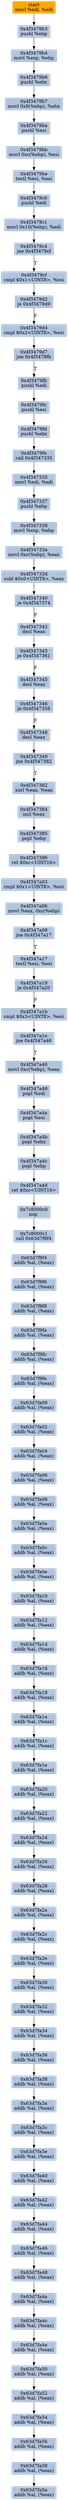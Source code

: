 digraph G {
node[shape=rectangle,style=filled,fillcolor=lightsteelblue,color=lightsteelblue]
bgcolor="transparent"
a0x4f3479b1movl_edi_edi[label="start\nmovl %edi, %edi",color="lightgrey",fillcolor="orange"];
a0x4f3479b3pushl_ebp[label="0x4f3479b3\npushl %ebp"];
a0x4f3479b4movl_esp_ebp[label="0x4f3479b4\nmovl %esp, %ebp"];
a0x4f3479b6pushl_ebx[label="0x4f3479b6\npushl %ebx"];
a0x4f3479b7movl_0x8ebp__ebx[label="0x4f3479b7\nmovl 0x8(%ebp), %ebx"];
a0x4f3479bapushl_esi[label="0x4f3479ba\npushl %esi"];
a0x4f3479bbmovl_0xcebp__esi[label="0x4f3479bb\nmovl 0xc(%ebp), %esi"];
a0x4f3479betestl_esi_esi[label="0x4f3479be\ntestl %esi, %esi"];
a0x4f3479c0pushl_edi[label="0x4f3479c0\npushl %edi"];
a0x4f3479c1movl_0x10ebp__edi[label="0x4f3479c1\nmovl 0x10(%ebp), %edi"];
a0x4f3479c4jne_0x4f3479cf[label="0x4f3479c4\njne 0x4f3479cf"];
a0x4f3479cfcmpl_0x1UINT8_esi[label="0x4f3479cf\ncmpl $0x1<UINT8>, %esi"];
a0x4f3479d2je_0x4f3479d9[label="0x4f3479d2\nje 0x4f3479d9"];
a0x4f3479d4cmpl_0x2UINT8_esi[label="0x4f3479d4\ncmpl $0x2<UINT8>, %esi"];
a0x4f3479d7jne_0x4f3479fb[label="0x4f3479d7\njne 0x4f3479fb"];
a0x4f3479fbpushl_edi[label="0x4f3479fb\npushl %edi"];
a0x4f3479fcpushl_esi[label="0x4f3479fc\npushl %esi"];
a0x4f3479fdpushl_ebx[label="0x4f3479fd\npushl %ebx"];
a0x4f3479fecall_0x4f347335[label="0x4f3479fe\ncall 0x4f347335"];
a0x4f347335movl_edi_edi[label="0x4f347335\nmovl %edi, %edi"];
a0x4f347337pushl_ebp[label="0x4f347337\npushl %ebp"];
a0x4f347338movl_esp_ebp[label="0x4f347338\nmovl %esp, %ebp"];
a0x4f34733amovl_0xcebp__eax[label="0x4f34733a\nmovl 0xc(%ebp), %eax"];
a0x4f34733dsubl_0x0UINT8_eax[label="0x4f34733d\nsubl $0x0<UINT8>, %eax"];
a0x4f347340je_0x4f347374[label="0x4f347340\nje 0x4f347374"];
a0x4f347342decl_eax[label="0x4f347342\ndecl %eax"];
a0x4f347343je_0x4f347361[label="0x4f347343\nje 0x4f347361"];
a0x4f347345decl_eax[label="0x4f347345\ndecl %eax"];
a0x4f347346je_0x4f347356[label="0x4f347346\nje 0x4f347356"];
a0x4f347348decl_eax[label="0x4f347348\ndecl %eax"];
a0x4f347349jne_0x4f347382[label="0x4f347349\njne 0x4f347382"];
a0x4f347382xorl_eax_eax[label="0x4f347382\nxorl %eax, %eax"];
a0x4f347384incl_eax[label="0x4f347384\nincl %eax"];
a0x4f347385popl_ebp[label="0x4f347385\npopl %ebp"];
a0x4f347386ret_0xcUINT16[label="0x4f347386\nret $0xc<UINT16>"];
a0x4f347a03cmpl_0x1UINT8_esi[label="0x4f347a03\ncmpl $0x1<UINT8>, %esi"];
a0x4f347a06movl_eax_0xcebp_[label="0x4f347a06\nmovl %eax, 0xc(%ebp)"];
a0x4f347a09jne_0x4f347a17[label="0x4f347a09\njne 0x4f347a17"];
a0x4f347a17testl_esi_esi[label="0x4f347a17\ntestl %esi, %esi"];
a0x4f347a19je_0x4f347a20[label="0x4f347a19\nje 0x4f347a20"];
a0x4f347a1bcmpl_0x3UINT8_esi[label="0x4f347a1b\ncmpl $0x3<UINT8>, %esi"];
a0x4f347a1ejne_0x4f347a46[label="0x4f347a1e\njne 0x4f347a46"];
a0x4f347a46movl_0xcebp__eax[label="0x4f347a46\nmovl 0xc(%ebp), %eax"];
a0x4f347a49popl_edi[label="0x4f347a49\npopl %edi"];
a0x4f347a4apopl_esi[label="0x4f347a4a\npopl %esi"];
a0x4f347a4bpopl_ebx[label="0x4f347a4b\npopl %ebx"];
a0x4f347a4cpopl_ebp[label="0x4f347a4c\npopl %ebp"];
a0x4f347a4dret_0xcUINT16[label="0x4f347a4d\nret $0xc<UINT16>"];
a0x7c8000c0nop_[label="0x7c8000c0\nnop "];
a0x7c8000c1call_0x63d7f9f4[label="0x7c8000c1\ncall 0x63d7f9f4"];
a0x63d7f9f4addb_al_eax_[label="0x63d7f9f4\naddb %al, (%eax)"];
a0x63d7f9f6addb_al_eax_[label="0x63d7f9f6\naddb %al, (%eax)"];
a0x63d7f9f8addb_al_eax_[label="0x63d7f9f8\naddb %al, (%eax)"];
a0x63d7f9faaddb_al_eax_[label="0x63d7f9fa\naddb %al, (%eax)"];
a0x63d7f9fcaddb_al_eax_[label="0x63d7f9fc\naddb %al, (%eax)"];
a0x63d7f9feaddb_al_eax_[label="0x63d7f9fe\naddb %al, (%eax)"];
a0x63d7fa00addb_al_eax_[label="0x63d7fa00\naddb %al, (%eax)"];
a0x63d7fa02addb_al_eax_[label="0x63d7fa02\naddb %al, (%eax)"];
a0x63d7fa04addb_al_eax_[label="0x63d7fa04\naddb %al, (%eax)"];
a0x63d7fa06addb_al_eax_[label="0x63d7fa06\naddb %al, (%eax)"];
a0x63d7fa08addb_al_eax_[label="0x63d7fa08\naddb %al, (%eax)"];
a0x63d7fa0aaddb_al_eax_[label="0x63d7fa0a\naddb %al, (%eax)"];
a0x63d7fa0caddb_al_eax_[label="0x63d7fa0c\naddb %al, (%eax)"];
a0x63d7fa0eaddb_al_eax_[label="0x63d7fa0e\naddb %al, (%eax)"];
a0x63d7fa10addb_al_eax_[label="0x63d7fa10\naddb %al, (%eax)"];
a0x63d7fa12addb_al_eax_[label="0x63d7fa12\naddb %al, (%eax)"];
a0x63d7fa14addb_al_eax_[label="0x63d7fa14\naddb %al, (%eax)"];
a0x63d7fa16addb_al_eax_[label="0x63d7fa16\naddb %al, (%eax)"];
a0x63d7fa18addb_al_eax_[label="0x63d7fa18\naddb %al, (%eax)"];
a0x63d7fa1aaddb_al_eax_[label="0x63d7fa1a\naddb %al, (%eax)"];
a0x63d7fa1caddb_al_eax_[label="0x63d7fa1c\naddb %al, (%eax)"];
a0x63d7fa1eaddb_al_eax_[label="0x63d7fa1e\naddb %al, (%eax)"];
a0x63d7fa20addb_al_eax_[label="0x63d7fa20\naddb %al, (%eax)"];
a0x63d7fa22addb_al_eax_[label="0x63d7fa22\naddb %al, (%eax)"];
a0x63d7fa24addb_al_eax_[label="0x63d7fa24\naddb %al, (%eax)"];
a0x63d7fa26addb_al_eax_[label="0x63d7fa26\naddb %al, (%eax)"];
a0x63d7fa28addb_al_eax_[label="0x63d7fa28\naddb %al, (%eax)"];
a0x63d7fa2aaddb_al_eax_[label="0x63d7fa2a\naddb %al, (%eax)"];
a0x63d7fa2caddb_al_eax_[label="0x63d7fa2c\naddb %al, (%eax)"];
a0x63d7fa2eaddb_al_eax_[label="0x63d7fa2e\naddb %al, (%eax)"];
a0x63d7fa30addb_al_eax_[label="0x63d7fa30\naddb %al, (%eax)"];
a0x63d7fa32addb_al_eax_[label="0x63d7fa32\naddb %al, (%eax)"];
a0x63d7fa34addb_al_eax_[label="0x63d7fa34\naddb %al, (%eax)"];
a0x63d7fa36addb_al_eax_[label="0x63d7fa36\naddb %al, (%eax)"];
a0x63d7fa38addb_al_eax_[label="0x63d7fa38\naddb %al, (%eax)"];
a0x63d7fa3aaddb_al_eax_[label="0x63d7fa3a\naddb %al, (%eax)"];
a0x63d7fa3caddb_al_eax_[label="0x63d7fa3c\naddb %al, (%eax)"];
a0x63d7fa3eaddb_al_eax_[label="0x63d7fa3e\naddb %al, (%eax)"];
a0x63d7fa40addb_al_eax_[label="0x63d7fa40\naddb %al, (%eax)"];
a0x63d7fa42addb_al_eax_[label="0x63d7fa42\naddb %al, (%eax)"];
a0x63d7fa44addb_al_eax_[label="0x63d7fa44\naddb %al, (%eax)"];
a0x63d7fa46addb_al_eax_[label="0x63d7fa46\naddb %al, (%eax)"];
a0x63d7fa48addb_al_eax_[label="0x63d7fa48\naddb %al, (%eax)"];
a0x63d7fa4aaddb_al_eax_[label="0x63d7fa4a\naddb %al, (%eax)"];
a0x63d7fa4caddb_al_eax_[label="0x63d7fa4c\naddb %al, (%eax)"];
a0x63d7fa4eaddb_al_eax_[label="0x63d7fa4e\naddb %al, (%eax)"];
a0x63d7fa50addb_al_eax_[label="0x63d7fa50\naddb %al, (%eax)"];
a0x63d7fa52addb_al_eax_[label="0x63d7fa52\naddb %al, (%eax)"];
a0x63d7fa54addb_al_eax_[label="0x63d7fa54\naddb %al, (%eax)"];
a0x63d7fa56addb_al_eax_[label="0x63d7fa56\naddb %al, (%eax)"];
a0x63d7fa58addb_al_eax_[label="0x63d7fa58\naddb %al, (%eax)"];
a0x63d7fa5aaddb_al_eax_[label="0x63d7fa5a\naddb %al, (%eax)"];
a0x4f3479b1movl_edi_edi -> a0x4f3479b3pushl_ebp [color="#000000"];
a0x4f3479b3pushl_ebp -> a0x4f3479b4movl_esp_ebp [color="#000000"];
a0x4f3479b4movl_esp_ebp -> a0x4f3479b6pushl_ebx [color="#000000"];
a0x4f3479b6pushl_ebx -> a0x4f3479b7movl_0x8ebp__ebx [color="#000000"];
a0x4f3479b7movl_0x8ebp__ebx -> a0x4f3479bapushl_esi [color="#000000"];
a0x4f3479bapushl_esi -> a0x4f3479bbmovl_0xcebp__esi [color="#000000"];
a0x4f3479bbmovl_0xcebp__esi -> a0x4f3479betestl_esi_esi [color="#000000"];
a0x4f3479betestl_esi_esi -> a0x4f3479c0pushl_edi [color="#000000"];
a0x4f3479c0pushl_edi -> a0x4f3479c1movl_0x10ebp__edi [color="#000000"];
a0x4f3479c1movl_0x10ebp__edi -> a0x4f3479c4jne_0x4f3479cf [color="#000000"];
a0x4f3479c4jne_0x4f3479cf -> a0x4f3479cfcmpl_0x1UINT8_esi [color="#000000",label="T"];
a0x4f3479cfcmpl_0x1UINT8_esi -> a0x4f3479d2je_0x4f3479d9 [color="#000000"];
a0x4f3479d2je_0x4f3479d9 -> a0x4f3479d4cmpl_0x2UINT8_esi [color="#000000",label="F"];
a0x4f3479d4cmpl_0x2UINT8_esi -> a0x4f3479d7jne_0x4f3479fb [color="#000000"];
a0x4f3479d7jne_0x4f3479fb -> a0x4f3479fbpushl_edi [color="#000000",label="T"];
a0x4f3479fbpushl_edi -> a0x4f3479fcpushl_esi [color="#000000"];
a0x4f3479fcpushl_esi -> a0x4f3479fdpushl_ebx [color="#000000"];
a0x4f3479fdpushl_ebx -> a0x4f3479fecall_0x4f347335 [color="#000000"];
a0x4f3479fecall_0x4f347335 -> a0x4f347335movl_edi_edi [color="#000000"];
a0x4f347335movl_edi_edi -> a0x4f347337pushl_ebp [color="#000000"];
a0x4f347337pushl_ebp -> a0x4f347338movl_esp_ebp [color="#000000"];
a0x4f347338movl_esp_ebp -> a0x4f34733amovl_0xcebp__eax [color="#000000"];
a0x4f34733amovl_0xcebp__eax -> a0x4f34733dsubl_0x0UINT8_eax [color="#000000"];
a0x4f34733dsubl_0x0UINT8_eax -> a0x4f347340je_0x4f347374 [color="#000000"];
a0x4f347340je_0x4f347374 -> a0x4f347342decl_eax [color="#000000",label="F"];
a0x4f347342decl_eax -> a0x4f347343je_0x4f347361 [color="#000000"];
a0x4f347343je_0x4f347361 -> a0x4f347345decl_eax [color="#000000",label="F"];
a0x4f347345decl_eax -> a0x4f347346je_0x4f347356 [color="#000000"];
a0x4f347346je_0x4f347356 -> a0x4f347348decl_eax [color="#000000",label="F"];
a0x4f347348decl_eax -> a0x4f347349jne_0x4f347382 [color="#000000"];
a0x4f347349jne_0x4f347382 -> a0x4f347382xorl_eax_eax [color="#000000",label="T"];
a0x4f347382xorl_eax_eax -> a0x4f347384incl_eax [color="#000000"];
a0x4f347384incl_eax -> a0x4f347385popl_ebp [color="#000000"];
a0x4f347385popl_ebp -> a0x4f347386ret_0xcUINT16 [color="#000000"];
a0x4f347386ret_0xcUINT16 -> a0x4f347a03cmpl_0x1UINT8_esi [color="#000000"];
a0x4f347a03cmpl_0x1UINT8_esi -> a0x4f347a06movl_eax_0xcebp_ [color="#000000"];
a0x4f347a06movl_eax_0xcebp_ -> a0x4f347a09jne_0x4f347a17 [color="#000000"];
a0x4f347a09jne_0x4f347a17 -> a0x4f347a17testl_esi_esi [color="#000000",label="T"];
a0x4f347a17testl_esi_esi -> a0x4f347a19je_0x4f347a20 [color="#000000"];
a0x4f347a19je_0x4f347a20 -> a0x4f347a1bcmpl_0x3UINT8_esi [color="#000000",label="F"];
a0x4f347a1bcmpl_0x3UINT8_esi -> a0x4f347a1ejne_0x4f347a46 [color="#000000"];
a0x4f347a1ejne_0x4f347a46 -> a0x4f347a46movl_0xcebp__eax [color="#000000",label="T"];
a0x4f347a46movl_0xcebp__eax -> a0x4f347a49popl_edi [color="#000000"];
a0x4f347a49popl_edi -> a0x4f347a4apopl_esi [color="#000000"];
a0x4f347a4apopl_esi -> a0x4f347a4bpopl_ebx [color="#000000"];
a0x4f347a4bpopl_ebx -> a0x4f347a4cpopl_ebp [color="#000000"];
a0x4f347a4cpopl_ebp -> a0x4f347a4dret_0xcUINT16 [color="#000000"];
a0x4f347a4dret_0xcUINT16 -> a0x7c8000c0nop_ [color="#000000"];
a0x7c8000c0nop_ -> a0x7c8000c1call_0x63d7f9f4 [color="#000000"];
a0x7c8000c1call_0x63d7f9f4 -> a0x63d7f9f4addb_al_eax_ [color="#000000"];
a0x63d7f9f4addb_al_eax_ -> a0x63d7f9f6addb_al_eax_ [color="#000000"];
a0x63d7f9f6addb_al_eax_ -> a0x63d7f9f8addb_al_eax_ [color="#000000"];
a0x63d7f9f8addb_al_eax_ -> a0x63d7f9faaddb_al_eax_ [color="#000000"];
a0x63d7f9faaddb_al_eax_ -> a0x63d7f9fcaddb_al_eax_ [color="#000000"];
a0x63d7f9fcaddb_al_eax_ -> a0x63d7f9feaddb_al_eax_ [color="#000000"];
a0x63d7f9feaddb_al_eax_ -> a0x63d7fa00addb_al_eax_ [color="#000000"];
a0x63d7fa00addb_al_eax_ -> a0x63d7fa02addb_al_eax_ [color="#000000"];
a0x63d7fa02addb_al_eax_ -> a0x63d7fa04addb_al_eax_ [color="#000000"];
a0x63d7fa04addb_al_eax_ -> a0x63d7fa06addb_al_eax_ [color="#000000"];
a0x63d7fa06addb_al_eax_ -> a0x63d7fa08addb_al_eax_ [color="#000000"];
a0x63d7fa08addb_al_eax_ -> a0x63d7fa0aaddb_al_eax_ [color="#000000"];
a0x63d7fa0aaddb_al_eax_ -> a0x63d7fa0caddb_al_eax_ [color="#000000"];
a0x63d7fa0caddb_al_eax_ -> a0x63d7fa0eaddb_al_eax_ [color="#000000"];
a0x63d7fa0eaddb_al_eax_ -> a0x63d7fa10addb_al_eax_ [color="#000000"];
a0x63d7fa10addb_al_eax_ -> a0x63d7fa12addb_al_eax_ [color="#000000"];
a0x63d7fa12addb_al_eax_ -> a0x63d7fa14addb_al_eax_ [color="#000000"];
a0x63d7fa14addb_al_eax_ -> a0x63d7fa16addb_al_eax_ [color="#000000"];
a0x63d7fa16addb_al_eax_ -> a0x63d7fa18addb_al_eax_ [color="#000000"];
a0x63d7fa18addb_al_eax_ -> a0x63d7fa1aaddb_al_eax_ [color="#000000"];
a0x63d7fa1aaddb_al_eax_ -> a0x63d7fa1caddb_al_eax_ [color="#000000"];
a0x63d7fa1caddb_al_eax_ -> a0x63d7fa1eaddb_al_eax_ [color="#000000"];
a0x63d7fa1eaddb_al_eax_ -> a0x63d7fa20addb_al_eax_ [color="#000000"];
a0x63d7fa20addb_al_eax_ -> a0x63d7fa22addb_al_eax_ [color="#000000"];
a0x63d7fa22addb_al_eax_ -> a0x63d7fa24addb_al_eax_ [color="#000000"];
a0x63d7fa24addb_al_eax_ -> a0x63d7fa26addb_al_eax_ [color="#000000"];
a0x63d7fa26addb_al_eax_ -> a0x63d7fa28addb_al_eax_ [color="#000000"];
a0x63d7fa28addb_al_eax_ -> a0x63d7fa2aaddb_al_eax_ [color="#000000"];
a0x63d7fa2aaddb_al_eax_ -> a0x63d7fa2caddb_al_eax_ [color="#000000"];
a0x63d7fa2caddb_al_eax_ -> a0x63d7fa2eaddb_al_eax_ [color="#000000"];
a0x63d7fa2eaddb_al_eax_ -> a0x63d7fa30addb_al_eax_ [color="#000000"];
a0x63d7fa30addb_al_eax_ -> a0x63d7fa32addb_al_eax_ [color="#000000"];
a0x63d7fa32addb_al_eax_ -> a0x63d7fa34addb_al_eax_ [color="#000000"];
a0x63d7fa34addb_al_eax_ -> a0x63d7fa36addb_al_eax_ [color="#000000"];
a0x63d7fa36addb_al_eax_ -> a0x63d7fa38addb_al_eax_ [color="#000000"];
a0x63d7fa38addb_al_eax_ -> a0x63d7fa3aaddb_al_eax_ [color="#000000"];
a0x63d7fa3aaddb_al_eax_ -> a0x63d7fa3caddb_al_eax_ [color="#000000"];
a0x63d7fa3caddb_al_eax_ -> a0x63d7fa3eaddb_al_eax_ [color="#000000"];
a0x63d7fa3eaddb_al_eax_ -> a0x63d7fa40addb_al_eax_ [color="#000000"];
a0x63d7fa40addb_al_eax_ -> a0x63d7fa42addb_al_eax_ [color="#000000"];
a0x63d7fa42addb_al_eax_ -> a0x63d7fa44addb_al_eax_ [color="#000000"];
a0x63d7fa44addb_al_eax_ -> a0x63d7fa46addb_al_eax_ [color="#000000"];
a0x63d7fa46addb_al_eax_ -> a0x63d7fa48addb_al_eax_ [color="#000000"];
a0x63d7fa48addb_al_eax_ -> a0x63d7fa4aaddb_al_eax_ [color="#000000"];
a0x63d7fa4aaddb_al_eax_ -> a0x63d7fa4caddb_al_eax_ [color="#000000"];
a0x63d7fa4caddb_al_eax_ -> a0x63d7fa4eaddb_al_eax_ [color="#000000"];
a0x63d7fa4eaddb_al_eax_ -> a0x63d7fa50addb_al_eax_ [color="#000000"];
a0x63d7fa50addb_al_eax_ -> a0x63d7fa52addb_al_eax_ [color="#000000"];
a0x63d7fa52addb_al_eax_ -> a0x63d7fa54addb_al_eax_ [color="#000000"];
a0x63d7fa54addb_al_eax_ -> a0x63d7fa56addb_al_eax_ [color="#000000"];
a0x63d7fa56addb_al_eax_ -> a0x63d7fa58addb_al_eax_ [color="#000000"];
a0x63d7fa58addb_al_eax_ -> a0x63d7fa5aaddb_al_eax_ [color="#000000"];
}
